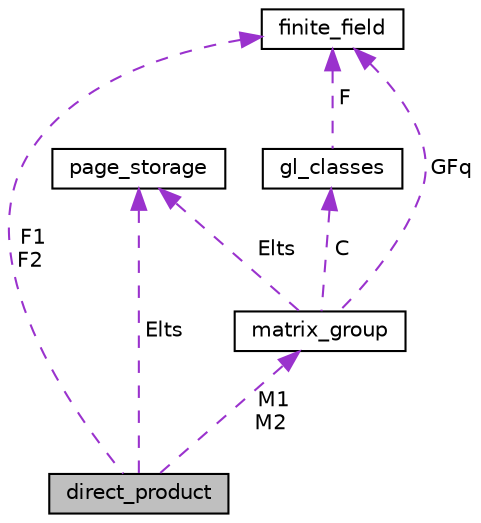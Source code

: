 digraph "direct_product"
{
  edge [fontname="Helvetica",fontsize="10",labelfontname="Helvetica",labelfontsize="10"];
  node [fontname="Helvetica",fontsize="10",shape=record];
  Node1 [label="direct_product",height=0.2,width=0.4,color="black", fillcolor="grey75", style="filled", fontcolor="black"];
  Node2 -> Node1 [dir="back",color="darkorchid3",fontsize="10",style="dashed",label=" Elts" ,fontname="Helvetica"];
  Node2 [label="page_storage",height=0.2,width=0.4,color="black", fillcolor="white", style="filled",URL="$dc/d72/classpage__storage.html"];
  Node3 -> Node1 [dir="back",color="darkorchid3",fontsize="10",style="dashed",label=" M1\nM2" ,fontname="Helvetica"];
  Node3 [label="matrix_group",height=0.2,width=0.4,color="black", fillcolor="white", style="filled",URL="$d3/ded/classmatrix__group.html"];
  Node2 -> Node3 [dir="back",color="darkorchid3",fontsize="10",style="dashed",label=" Elts" ,fontname="Helvetica"];
  Node4 -> Node3 [dir="back",color="darkorchid3",fontsize="10",style="dashed",label=" C" ,fontname="Helvetica"];
  Node4 [label="gl_classes",height=0.2,width=0.4,color="black", fillcolor="white", style="filled",URL="$d6/dab/classgl__classes.html"];
  Node5 -> Node4 [dir="back",color="darkorchid3",fontsize="10",style="dashed",label=" F" ,fontname="Helvetica"];
  Node5 [label="finite_field",height=0.2,width=0.4,color="black", fillcolor="white", style="filled",URL="$df/d5a/classfinite__field.html"];
  Node5 -> Node3 [dir="back",color="darkorchid3",fontsize="10",style="dashed",label=" GFq" ,fontname="Helvetica"];
  Node5 -> Node1 [dir="back",color="darkorchid3",fontsize="10",style="dashed",label=" F1\nF2" ,fontname="Helvetica"];
}
